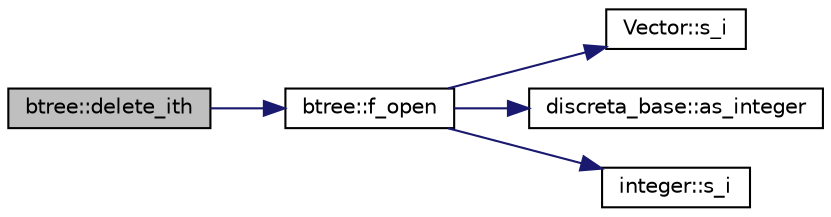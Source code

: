 digraph "btree::delete_ith"
{
  edge [fontname="Helvetica",fontsize="10",labelfontname="Helvetica",labelfontsize="10"];
  node [fontname="Helvetica",fontsize="10",shape=record];
  rankdir="LR";
  Node889 [label="btree::delete_ith",height=0.2,width=0.4,color="black", fillcolor="grey75", style="filled", fontcolor="black"];
  Node889 -> Node890 [color="midnightblue",fontsize="10",style="solid",fontname="Helvetica"];
  Node890 [label="btree::f_open",height=0.2,width=0.4,color="black", fillcolor="white", style="filled",URL="$dd/db0/classbtree.html#a192d74607f02ea8e0ad631d6e6fd6704"];
  Node890 -> Node891 [color="midnightblue",fontsize="10",style="solid",fontname="Helvetica"];
  Node891 [label="Vector::s_i",height=0.2,width=0.4,color="black", fillcolor="white", style="filled",URL="$d5/db2/class_vector.html#a1c4fe1752523df8119f70dd550244871"];
  Node890 -> Node892 [color="midnightblue",fontsize="10",style="solid",fontname="Helvetica"];
  Node892 [label="discreta_base::as_integer",height=0.2,width=0.4,color="black", fillcolor="white", style="filled",URL="$d7/d71/classdiscreta__base.html#a00d7691eaf874fd283d942692fe8dd26"];
  Node890 -> Node893 [color="midnightblue",fontsize="10",style="solid",fontname="Helvetica"];
  Node893 [label="integer::s_i",height=0.2,width=0.4,color="black", fillcolor="white", style="filled",URL="$d0/de5/classinteger.html#adf28e9f94d4c844adaa950deeb80b904"];
}
